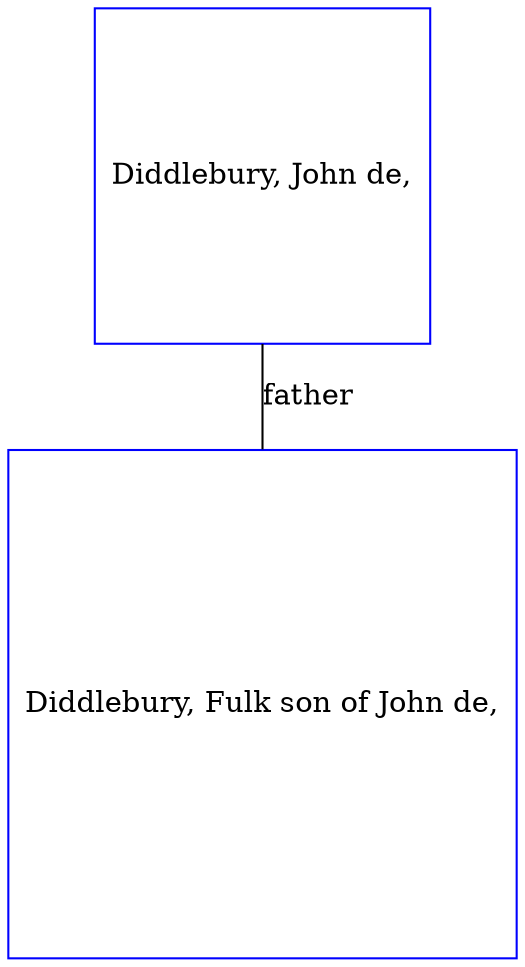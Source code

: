 digraph D {
    edge [dir=none];    node [shape=box];    "009779"   [label="Diddlebury, John de,", shape=box, regular=1, color="blue"] ;
"009778"   [label="Diddlebury, Fulk son of John de,", shape=box, regular=1, color="blue"] ;
009779->009778 [label="father",arrowsize=0.0]; 
}
